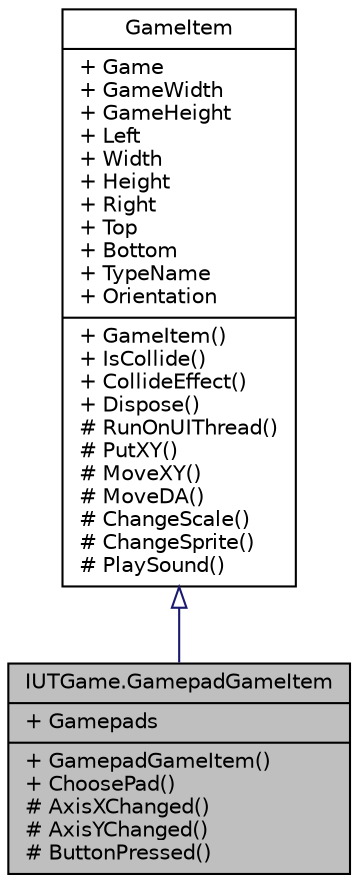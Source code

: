 digraph "IUTGame.GamepadGameItem"
{
 // LATEX_PDF_SIZE
  edge [fontname="Helvetica",fontsize="10",labelfontname="Helvetica",labelfontsize="10"];
  node [fontname="Helvetica",fontsize="10",shape=record];
  Node1 [label="{IUTGame.GamepadGameItem\n|+ Gamepads\l|+ GamepadGameItem()\l+ ChoosePad()\l# AxisXChanged()\l# AxisYChanged()\l# ButtonPressed()\l}",height=0.2,width=0.4,color="black", fillcolor="grey75", style="filled", fontcolor="black",tooltip="A game item can be controlled by a gamepad"];
  Node2 -> Node1 [dir="back",color="midnightblue",fontsize="10",style="solid",arrowtail="onormal",fontname="Helvetica"];
  Node2 [label="{GameItem\n|+ Game\l+ GameWidth\l+ GameHeight\l+ Left\l+ Width\l+ Height\l+ Right\l+ Top\l+ Bottom\l+ TypeName\l+ Orientation\l|+ GameItem()\l+ IsCollide()\l+ CollideEffect()\l+ Dispose()\l# RunOnUIThread()\l# PutXY()\l# MoveXY()\l# MoveDA()\l# ChangeScale()\l# ChangeSprite()\l# PlaySound()\l}",height=0.2,width=0.4,color="black", fillcolor="white", style="filled",URL="$class_i_u_t_game_1_1_game_item.html",tooltip="generic item of the game"];
}
